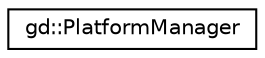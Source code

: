 digraph "Graphical Class Hierarchy"
{
  edge [fontname="Helvetica",fontsize="10",labelfontname="Helvetica",labelfontsize="10"];
  node [fontname="Helvetica",fontsize="10",shape=record];
  rankdir="LR";
  Node1 [label="gd::PlatformManager",height=0.2,width=0.4,color="black", fillcolor="white", style="filled",URL="$classgd_1_1_platform_manager.html",tooltip="Singleton class managing all the platforms available. "];
}
